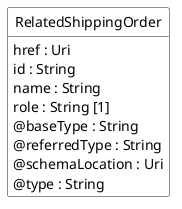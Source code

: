 @startuml
hide circle
hide methods
hide stereotype
show <<Enumeration>> stereotype
skinparam class {
   BackgroundColor<<Enumeration>> #E6F5F7
   BackgroundColor<<Ref>> #FFFFE0
   BackgroundColor<<Pivot>> #FFFFFFF
   BackgroundColor<<SimpleType>> #E2F0DA
   BackgroundColor #FCF2E3
}

class RelatedShippingOrder <<Pivot>> {
    href : Uri
    id : String
    name : String
    role : String [1]
    @baseType : String
    @referredType : String
    @schemaLocation : Uri
    @type : String
}


@enduml